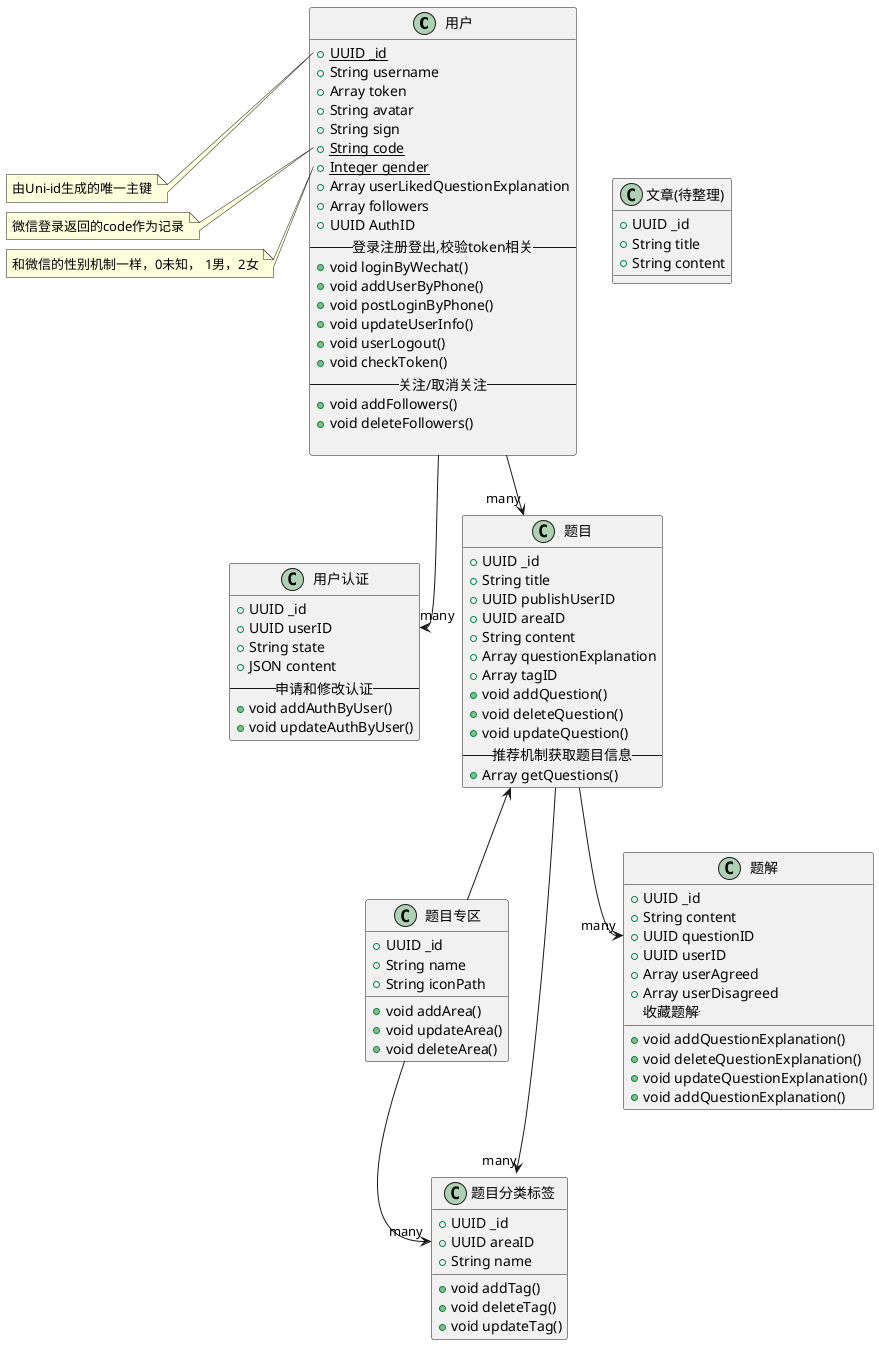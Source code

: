 @startuml
class 用户 {
    {static} +UUID _id
    +String username
    +Array token
    +String avatar
    +String sign
    {static} +String code
    {static} +Integer gender
    +Array userLikedQuestionExplanation
    +Array followers
    +UUID AuthID
    --登录注册登出,校验token相关--
    +void loginByWechat()
    +void addUserByPhone()
    +void postLoginByPhone()
    +void updateUserInfo()
    +void userLogout()
    +void checkToken()
    --关注/取消关注--
    +void addFollowers()
    +void deleteFollowers()

}
class 用户认证{
    +UUID _id
    +UUID userID
    +String state
    +JSON content
    --申请和修改认证--
    +void addAuthByUser()
    +void updateAuthByUser()
}
class 题目专区 {
    +UUID _id
    +String name
    +String iconPath
    +void addArea()
    +void updateArea()
    +void deleteArea()
}
class 题目分类标签{
    +UUID _id
    +UUID areaID
    +String name
    +void addTag()
    +void deleteTag()
    +void updateTag()
}
class 题目 {
    +UUID _id
    +String title
    +UUID publishUserID
    +UUID areaID
    +String content
    +Array questionExplanation
    +Array tagID
    +void addQuestion()
    +void deleteQuestion()
    +void updateQuestion()
    --推荐机制获取题目信息--
    +Array getQuestions()
}
class 题解{
    +UUID _id
    +String content
    +UUID questionID
    +UUID userID
    +Array userAgreed
    +Array userDisagreed
    +void addQuestionExplanation()
    +void deleteQuestionExplanation()
    +void updateQuestionExplanation()
     --收藏题解--
    +void addQuestionExplanation()
}


class 文章(待整理){
    +UUID _id
    +String title
    +String content
}

题目专区 --> "many" 题目分类标签::areaID
用户 --> "many" 题目
用户 --> "many" 用户认证::userID
题目 --> "many" 题目分类标签
题目 <-- 题目专区
题目 --> "many" 题解::questionID
note left of 用户::_id
由Uni-id生成的唯一主键
end note
note left of 用户::code
微信登录返回的code作为记录
end note
note left of 用户::gender
和微信的性别机制一样，0未知， 1男，2女
end note
@enduml
